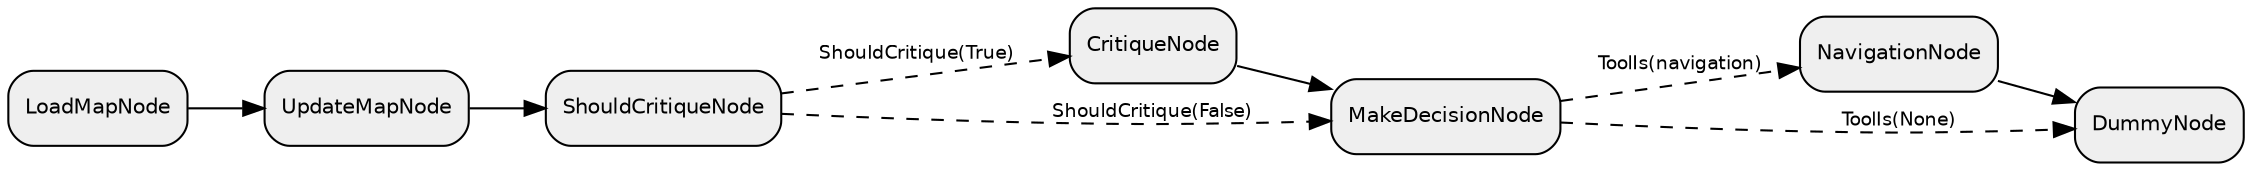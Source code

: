 digraph "subflow_7bd8LUxLfYsThf9OY8vBD" {
  rankdir=LR;
  compound=true;
  node [shape=box, style="rounded,filled", fillcolor="#EFEFEF", fontname="Helvetica", fontsize=10];
  edge [fontname="Helvetica", fontsize=9];
  rz5B5PO3GY6R2lQAYotyW [label="CritiqueNode"];
  "6cOm0XCQ0S2fQ1vMg0weB" [label="LoadMapNode"];
  zARawO4X1iP1scm8SuuwO [label="NavigationNode"];
  SKaRiEpBhEe8JAwvVEOXh [label="ShouldCritiqueNode"];
  "788o1Q5FJvbXNkH6aPuXR" [label="MakeDecisionNode"];
  "1f1ACPeEqjidFoENUQ2Sq" [label="DummyNode"];
  oTAU2BwSqiqN6uQoT8YW8 [label="UpdateMapNode"];
  "6cOm0XCQ0S2fQ1vMg0weB" -> oTAU2BwSqiqN6uQoT8YW8 [style="solid"];
  oTAU2BwSqiqN6uQoT8YW8 -> SKaRiEpBhEe8JAwvVEOXh [style="solid"];
  SKaRiEpBhEe8JAwvVEOXh -> rz5B5PO3GY6R2lQAYotyW [style="dashed", label="ShouldCritique(True)"];
  rz5B5PO3GY6R2lQAYotyW -> "788o1Q5FJvbXNkH6aPuXR" [style="solid"];
  SKaRiEpBhEe8JAwvVEOXh -> "788o1Q5FJvbXNkH6aPuXR" [style="dashed", label="ShouldCritique(False)"];
  "788o1Q5FJvbXNkH6aPuXR" -> zARawO4X1iP1scm8SuuwO [style="dashed", label="ToolIs(navigation)"];
  "788o1Q5FJvbXNkH6aPuXR" -> "1f1ACPeEqjidFoENUQ2Sq" [style="dashed", label="ToolIs(None)"];
  zARawO4X1iP1scm8SuuwO -> "1f1ACPeEqjidFoENUQ2Sq" [style="solid"];
}

